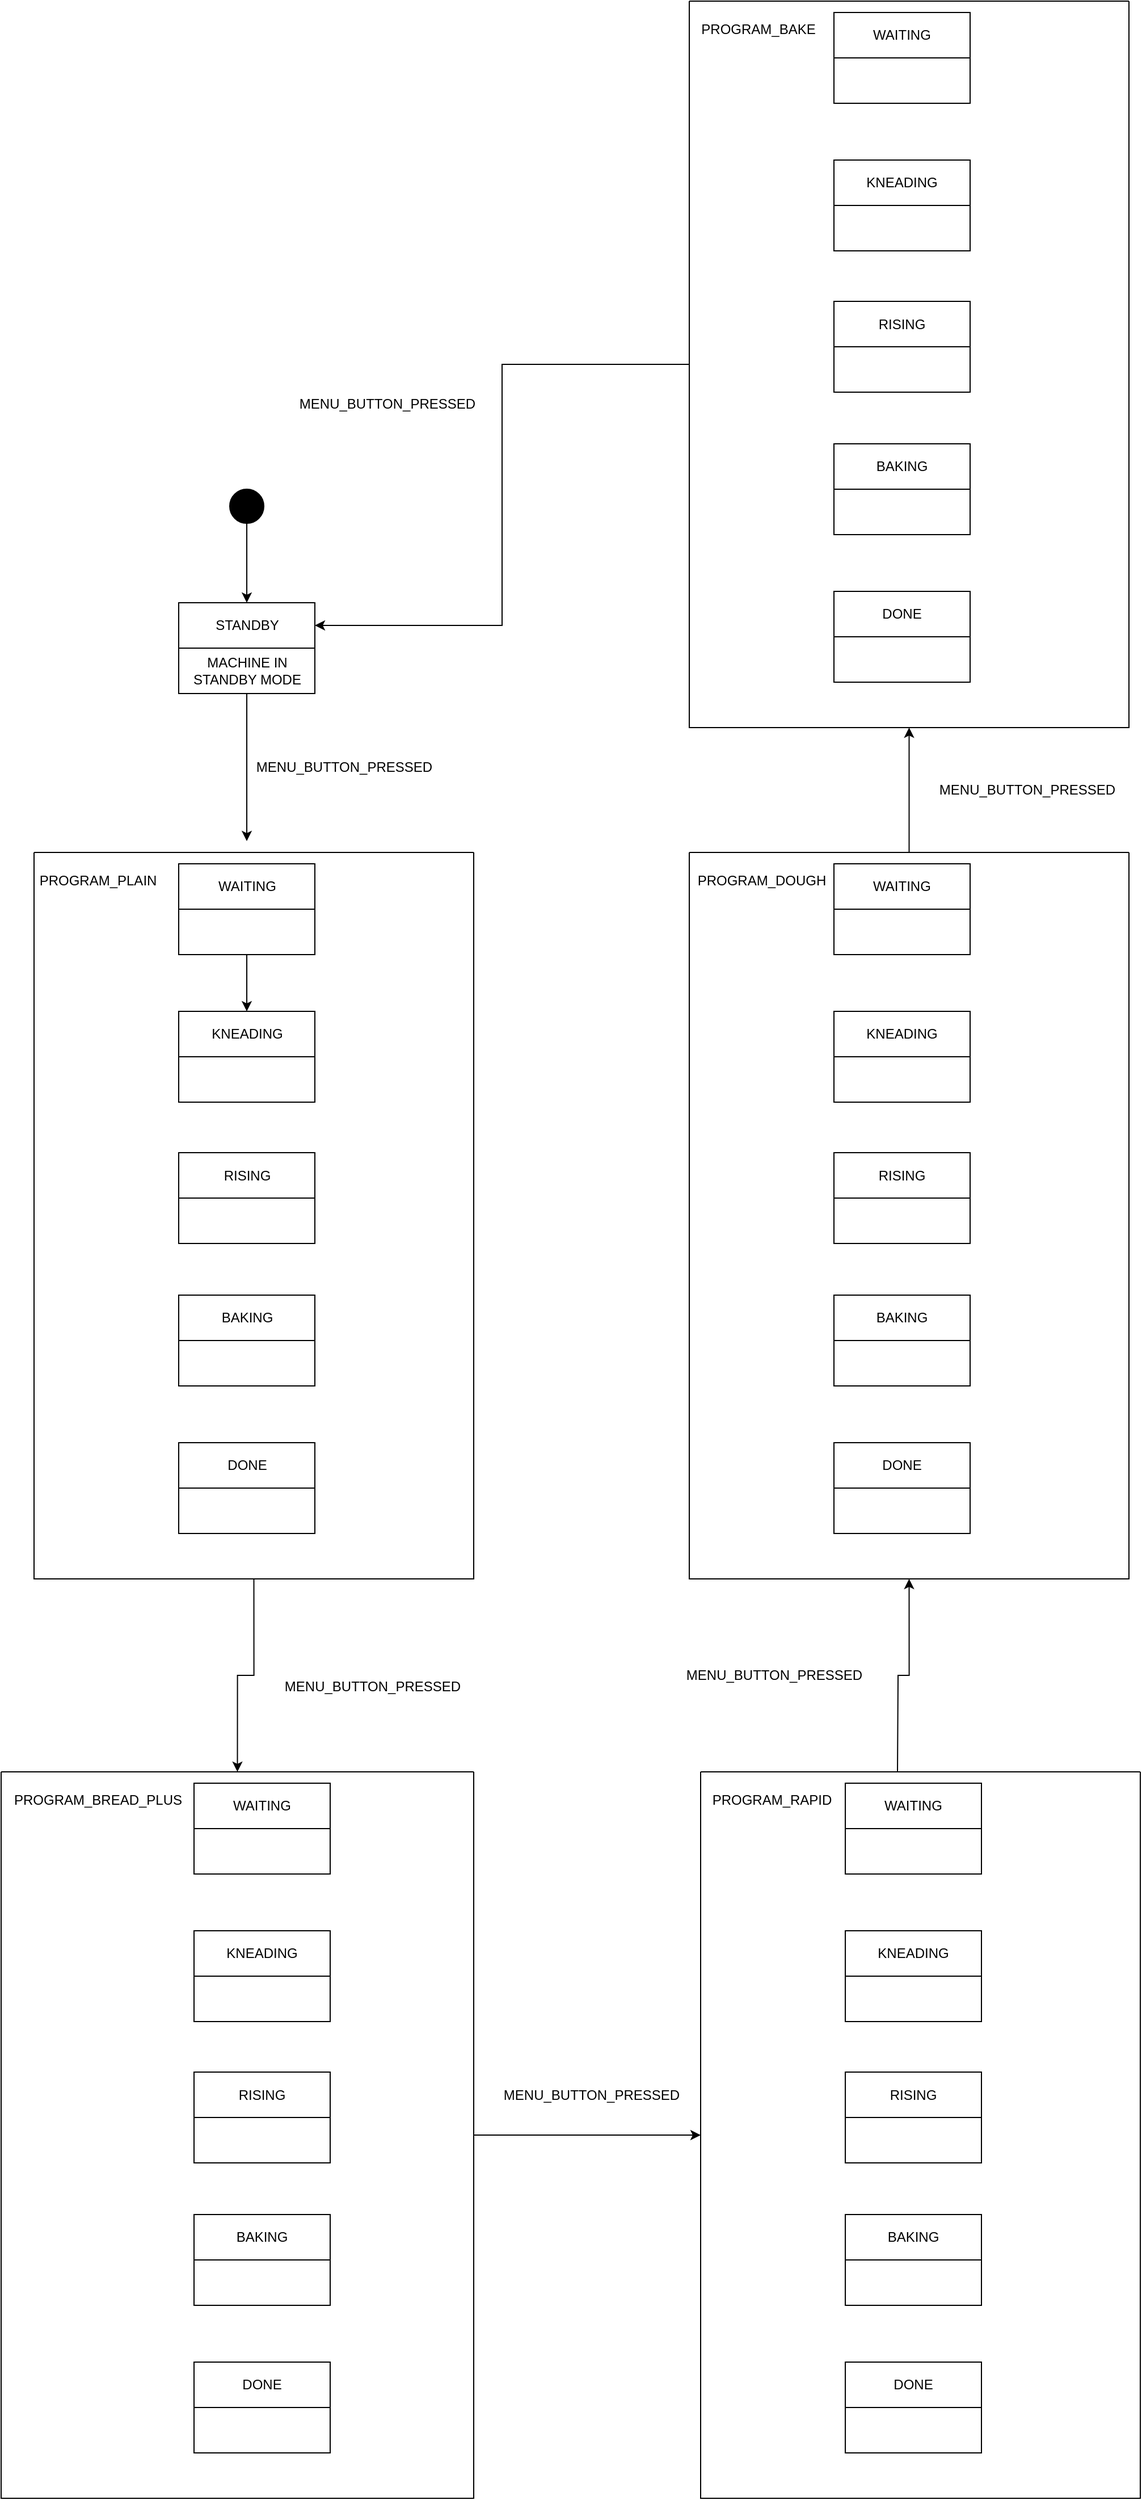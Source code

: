 <mxfile version="20.8.10" type="device"><diagram name="Pagina-1" id="tLsxebPHoMqLCGwJLSkC"><mxGraphModel dx="1500" dy="2068" grid="1" gridSize="10" guides="1" tooltips="1" connect="1" arrows="1" fold="1" page="1" pageScale="1" pageWidth="827" pageHeight="1169" math="0" shadow="0"><root><mxCell id="0"/><mxCell id="1" parent="0"/><mxCell id="akM67eb799XWZU168FPg-1" value="&lt;div&gt;STANDBY&lt;/div&gt;" style="rounded=0;whiteSpace=wrap;html=1;" vertex="1" parent="1"><mxGeometry x="806.5" y="-10" width="120" height="40" as="geometry"/></mxCell><mxCell id="akM67eb799XWZU168FPg-7" style="edgeStyle=orthogonalEdgeStyle;rounded=0;orthogonalLoop=1;jettySize=auto;html=1;exitX=0.5;exitY=1;exitDx=0;exitDy=0;entryX=0.5;entryY=0;entryDx=0;entryDy=0;" edge="1" parent="1" source="akM67eb799XWZU168FPg-2"><mxGeometry relative="1" as="geometry"><mxPoint x="866.5" y="200" as="targetPoint"/></mxGeometry></mxCell><mxCell id="akM67eb799XWZU168FPg-2" value="MACHINE IN STANDBY MODE" style="rounded=0;whiteSpace=wrap;html=1;" vertex="1" parent="1"><mxGeometry x="806.5" y="30" width="120" height="40" as="geometry"/></mxCell><mxCell id="akM67eb799XWZU168FPg-3" style="edgeStyle=orthogonalEdgeStyle;rounded=0;orthogonalLoop=1;jettySize=auto;html=1;" edge="1" parent="1" source="akM67eb799XWZU168FPg-4" target="akM67eb799XWZU168FPg-1"><mxGeometry relative="1" as="geometry"/></mxCell><mxCell id="akM67eb799XWZU168FPg-4" value="" style="ellipse;whiteSpace=wrap;html=1;aspect=fixed;fillColor=#000000;" vertex="1" parent="1"><mxGeometry x="851.5" y="-110" width="30" height="30" as="geometry"/></mxCell><mxCell id="akM67eb799XWZU168FPg-8" value="MENU_BUTTON_PRESSED" style="text;html=1;align=center;verticalAlign=middle;resizable=0;points=[];autosize=1;strokeColor=none;fillColor=none;" vertex="1" parent="1"><mxGeometry x="861.5" y="120" width="180" height="30" as="geometry"/></mxCell><mxCell id="akM67eb799XWZU168FPg-72" style="edgeStyle=orthogonalEdgeStyle;rounded=0;orthogonalLoop=1;jettySize=auto;html=1;exitX=0.5;exitY=1;exitDx=0;exitDy=0;entryX=0.5;entryY=0;entryDx=0;entryDy=0;" edge="1" parent="1" source="akM67eb799XWZU168FPg-12" target="akM67eb799XWZU168FPg-24"><mxGeometry relative="1" as="geometry"/></mxCell><mxCell id="akM67eb799XWZU168FPg-12" value="" style="swimlane;startSize=0;" vertex="1" parent="1"><mxGeometry x="679" y="210" width="387.5" height="640" as="geometry"/></mxCell><mxCell id="akM67eb799XWZU168FPg-10" value="PROGRAM_PLAIN" style="text;html=1;align=center;verticalAlign=middle;resizable=0;points=[];autosize=1;strokeColor=none;fillColor=none;" vertex="1" parent="akM67eb799XWZU168FPg-12"><mxGeometry x="-9" y="10" width="130" height="30" as="geometry"/></mxCell><mxCell id="akM67eb799XWZU168FPg-13" value="WAITING" style="rounded=0;whiteSpace=wrap;html=1;" vertex="1" parent="akM67eb799XWZU168FPg-12"><mxGeometry x="127.5" y="10" width="120" height="40" as="geometry"/></mxCell><mxCell id="akM67eb799XWZU168FPg-84" style="edgeStyle=orthogonalEdgeStyle;rounded=0;orthogonalLoop=1;jettySize=auto;html=1;exitX=0.5;exitY=1;exitDx=0;exitDy=0;entryX=0.5;entryY=0;entryDx=0;entryDy=0;" edge="1" parent="akM67eb799XWZU168FPg-12" source="akM67eb799XWZU168FPg-15" target="akM67eb799XWZU168FPg-16"><mxGeometry relative="1" as="geometry"/></mxCell><mxCell id="akM67eb799XWZU168FPg-15" value="" style="rounded=0;whiteSpace=wrap;html=1;" vertex="1" parent="akM67eb799XWZU168FPg-12"><mxGeometry x="127.5" y="50" width="120" height="40" as="geometry"/></mxCell><mxCell id="akM67eb799XWZU168FPg-16" value="KNEADING" style="rounded=0;whiteSpace=wrap;html=1;" vertex="1" parent="akM67eb799XWZU168FPg-12"><mxGeometry x="127.5" y="140" width="120" height="40" as="geometry"/></mxCell><mxCell id="akM67eb799XWZU168FPg-17" value="" style="rounded=0;whiteSpace=wrap;html=1;" vertex="1" parent="akM67eb799XWZU168FPg-12"><mxGeometry x="127.5" y="180" width="120" height="40" as="geometry"/></mxCell><mxCell id="akM67eb799XWZU168FPg-18" value="RISING" style="rounded=0;whiteSpace=wrap;html=1;" vertex="1" parent="akM67eb799XWZU168FPg-12"><mxGeometry x="127.5" y="264.5" width="120" height="40" as="geometry"/></mxCell><mxCell id="akM67eb799XWZU168FPg-19" value="" style="rounded=0;whiteSpace=wrap;html=1;" vertex="1" parent="akM67eb799XWZU168FPg-12"><mxGeometry x="127.5" y="304.5" width="120" height="40" as="geometry"/></mxCell><mxCell id="akM67eb799XWZU168FPg-20" value="BAKING" style="rounded=0;whiteSpace=wrap;html=1;" vertex="1" parent="akM67eb799XWZU168FPg-12"><mxGeometry x="127.5" y="390" width="120" height="40" as="geometry"/></mxCell><mxCell id="akM67eb799XWZU168FPg-21" value="" style="rounded=0;whiteSpace=wrap;html=1;" vertex="1" parent="akM67eb799XWZU168FPg-12"><mxGeometry x="127.5" y="430" width="120" height="40" as="geometry"/></mxCell><mxCell id="akM67eb799XWZU168FPg-22" value="DONE" style="rounded=0;whiteSpace=wrap;html=1;" vertex="1" parent="akM67eb799XWZU168FPg-12"><mxGeometry x="127.5" y="520" width="120" height="40" as="geometry"/></mxCell><mxCell id="akM67eb799XWZU168FPg-23" value="" style="rounded=0;whiteSpace=wrap;html=1;" vertex="1" parent="akM67eb799XWZU168FPg-12"><mxGeometry x="127.5" y="560" width="120" height="40" as="geometry"/></mxCell><mxCell id="akM67eb799XWZU168FPg-74" style="edgeStyle=orthogonalEdgeStyle;rounded=0;orthogonalLoop=1;jettySize=auto;html=1;exitX=1;exitY=0.5;exitDx=0;exitDy=0;entryX=0;entryY=0.5;entryDx=0;entryDy=0;" edge="1" parent="1" source="akM67eb799XWZU168FPg-24" target="akM67eb799XWZU168FPg-36"><mxGeometry relative="1" as="geometry"/></mxCell><mxCell id="akM67eb799XWZU168FPg-24" value="" style="swimlane;startSize=0;" vertex="1" parent="1"><mxGeometry x="650" y="1020" width="416.5" height="640" as="geometry"/></mxCell><mxCell id="akM67eb799XWZU168FPg-26" value="WAITING" style="rounded=0;whiteSpace=wrap;html=1;" vertex="1" parent="akM67eb799XWZU168FPg-24"><mxGeometry x="170" y="10" width="120" height="40" as="geometry"/></mxCell><mxCell id="akM67eb799XWZU168FPg-27" value="" style="rounded=0;whiteSpace=wrap;html=1;" vertex="1" parent="akM67eb799XWZU168FPg-24"><mxGeometry x="170" y="50" width="120" height="40" as="geometry"/></mxCell><mxCell id="akM67eb799XWZU168FPg-28" value="KNEADING" style="rounded=0;whiteSpace=wrap;html=1;" vertex="1" parent="akM67eb799XWZU168FPg-24"><mxGeometry x="170" y="140" width="120" height="40" as="geometry"/></mxCell><mxCell id="akM67eb799XWZU168FPg-29" value="" style="rounded=0;whiteSpace=wrap;html=1;" vertex="1" parent="akM67eb799XWZU168FPg-24"><mxGeometry x="170" y="180" width="120" height="40" as="geometry"/></mxCell><mxCell id="akM67eb799XWZU168FPg-30" value="RISING" style="rounded=0;whiteSpace=wrap;html=1;" vertex="1" parent="akM67eb799XWZU168FPg-24"><mxGeometry x="170" y="264.5" width="120" height="40" as="geometry"/></mxCell><mxCell id="akM67eb799XWZU168FPg-31" value="" style="rounded=0;whiteSpace=wrap;html=1;" vertex="1" parent="akM67eb799XWZU168FPg-24"><mxGeometry x="170" y="304.5" width="120" height="40" as="geometry"/></mxCell><mxCell id="akM67eb799XWZU168FPg-32" value="BAKING" style="rounded=0;whiteSpace=wrap;html=1;" vertex="1" parent="akM67eb799XWZU168FPg-24"><mxGeometry x="170" y="390" width="120" height="40" as="geometry"/></mxCell><mxCell id="akM67eb799XWZU168FPg-33" value="" style="rounded=0;whiteSpace=wrap;html=1;" vertex="1" parent="akM67eb799XWZU168FPg-24"><mxGeometry x="170" y="430" width="120" height="40" as="geometry"/></mxCell><mxCell id="akM67eb799XWZU168FPg-34" value="DONE" style="rounded=0;whiteSpace=wrap;html=1;" vertex="1" parent="akM67eb799XWZU168FPg-24"><mxGeometry x="170" y="520" width="120" height="40" as="geometry"/></mxCell><mxCell id="akM67eb799XWZU168FPg-35" value="" style="rounded=0;whiteSpace=wrap;html=1;" vertex="1" parent="akM67eb799XWZU168FPg-24"><mxGeometry x="170" y="560" width="120" height="40" as="geometry"/></mxCell><mxCell id="akM67eb799XWZU168FPg-25" value="PROGRAM_BREAD_PLUS" style="text;html=1;align=center;verticalAlign=middle;resizable=0;points=[];autosize=1;strokeColor=none;fillColor=none;" vertex="1" parent="akM67eb799XWZU168FPg-24"><mxGeometry y="10" width="170" height="30" as="geometry"/></mxCell><mxCell id="akM67eb799XWZU168FPg-76" style="edgeStyle=orthogonalEdgeStyle;rounded=0;orthogonalLoop=1;jettySize=auto;html=1;entryX=0.5;entryY=1;entryDx=0;entryDy=0;" edge="1" parent="1" target="akM67eb799XWZU168FPg-48"><mxGeometry relative="1" as="geometry"><mxPoint x="1440" y="1020" as="sourcePoint"/></mxGeometry></mxCell><mxCell id="akM67eb799XWZU168FPg-36" value="" style="swimlane;startSize=0;" vertex="1" parent="1"><mxGeometry x="1266.5" y="1020" width="387.5" height="640" as="geometry"/></mxCell><mxCell id="akM67eb799XWZU168FPg-37" value="PROGRAM_RAPID" style="text;html=1;align=center;verticalAlign=middle;resizable=0;points=[];autosize=1;strokeColor=none;fillColor=none;" vertex="1" parent="akM67eb799XWZU168FPg-36"><mxGeometry x="-2.5" y="10" width="130" height="30" as="geometry"/></mxCell><mxCell id="akM67eb799XWZU168FPg-38" value="WAITING" style="rounded=0;whiteSpace=wrap;html=1;" vertex="1" parent="akM67eb799XWZU168FPg-36"><mxGeometry x="127.5" y="10" width="120" height="40" as="geometry"/></mxCell><mxCell id="akM67eb799XWZU168FPg-39" value="" style="rounded=0;whiteSpace=wrap;html=1;" vertex="1" parent="akM67eb799XWZU168FPg-36"><mxGeometry x="127.5" y="50" width="120" height="40" as="geometry"/></mxCell><mxCell id="akM67eb799XWZU168FPg-40" value="KNEADING" style="rounded=0;whiteSpace=wrap;html=1;" vertex="1" parent="akM67eb799XWZU168FPg-36"><mxGeometry x="127.5" y="140" width="120" height="40" as="geometry"/></mxCell><mxCell id="akM67eb799XWZU168FPg-41" value="" style="rounded=0;whiteSpace=wrap;html=1;" vertex="1" parent="akM67eb799XWZU168FPg-36"><mxGeometry x="127.5" y="180" width="120" height="40" as="geometry"/></mxCell><mxCell id="akM67eb799XWZU168FPg-42" value="RISING" style="rounded=0;whiteSpace=wrap;html=1;" vertex="1" parent="akM67eb799XWZU168FPg-36"><mxGeometry x="127.5" y="264.5" width="120" height="40" as="geometry"/></mxCell><mxCell id="akM67eb799XWZU168FPg-43" value="" style="rounded=0;whiteSpace=wrap;html=1;" vertex="1" parent="akM67eb799XWZU168FPg-36"><mxGeometry x="127.5" y="304.5" width="120" height="40" as="geometry"/></mxCell><mxCell id="akM67eb799XWZU168FPg-44" value="BAKING" style="rounded=0;whiteSpace=wrap;html=1;" vertex="1" parent="akM67eb799XWZU168FPg-36"><mxGeometry x="127.5" y="390" width="120" height="40" as="geometry"/></mxCell><mxCell id="akM67eb799XWZU168FPg-45" value="" style="rounded=0;whiteSpace=wrap;html=1;" vertex="1" parent="akM67eb799XWZU168FPg-36"><mxGeometry x="127.5" y="430" width="120" height="40" as="geometry"/></mxCell><mxCell id="akM67eb799XWZU168FPg-46" value="DONE" style="rounded=0;whiteSpace=wrap;html=1;" vertex="1" parent="akM67eb799XWZU168FPg-36"><mxGeometry x="127.5" y="520" width="120" height="40" as="geometry"/></mxCell><mxCell id="akM67eb799XWZU168FPg-47" value="" style="rounded=0;whiteSpace=wrap;html=1;" vertex="1" parent="akM67eb799XWZU168FPg-36"><mxGeometry x="127.5" y="560" width="120" height="40" as="geometry"/></mxCell><mxCell id="akM67eb799XWZU168FPg-79" style="edgeStyle=orthogonalEdgeStyle;rounded=0;orthogonalLoop=1;jettySize=auto;html=1;exitX=0.5;exitY=0;exitDx=0;exitDy=0;entryX=0.5;entryY=1;entryDx=0;entryDy=0;" edge="1" parent="1" source="akM67eb799XWZU168FPg-48" target="akM67eb799XWZU168FPg-60"><mxGeometry relative="1" as="geometry"/></mxCell><mxCell id="akM67eb799XWZU168FPg-48" value="" style="swimlane;startSize=0;" vertex="1" parent="1"><mxGeometry x="1256.5" y="210" width="387.5" height="640" as="geometry"/></mxCell><mxCell id="akM67eb799XWZU168FPg-49" value="PROGRAM_DOUGH" style="text;html=1;align=center;verticalAlign=middle;resizable=0;points=[];autosize=1;strokeColor=none;fillColor=none;" vertex="1" parent="akM67eb799XWZU168FPg-48"><mxGeometry x="-6.5" y="10" width="140" height="30" as="geometry"/></mxCell><mxCell id="akM67eb799XWZU168FPg-50" value="WAITING" style="rounded=0;whiteSpace=wrap;html=1;" vertex="1" parent="akM67eb799XWZU168FPg-48"><mxGeometry x="127.5" y="10" width="120" height="40" as="geometry"/></mxCell><mxCell id="akM67eb799XWZU168FPg-51" value="" style="rounded=0;whiteSpace=wrap;html=1;" vertex="1" parent="akM67eb799XWZU168FPg-48"><mxGeometry x="127.5" y="50" width="120" height="40" as="geometry"/></mxCell><mxCell id="akM67eb799XWZU168FPg-52" value="KNEADING" style="rounded=0;whiteSpace=wrap;html=1;" vertex="1" parent="akM67eb799XWZU168FPg-48"><mxGeometry x="127.5" y="140" width="120" height="40" as="geometry"/></mxCell><mxCell id="akM67eb799XWZU168FPg-53" value="" style="rounded=0;whiteSpace=wrap;html=1;" vertex="1" parent="akM67eb799XWZU168FPg-48"><mxGeometry x="127.5" y="180" width="120" height="40" as="geometry"/></mxCell><mxCell id="akM67eb799XWZU168FPg-54" value="RISING" style="rounded=0;whiteSpace=wrap;html=1;" vertex="1" parent="akM67eb799XWZU168FPg-48"><mxGeometry x="127.5" y="264.5" width="120" height="40" as="geometry"/></mxCell><mxCell id="akM67eb799XWZU168FPg-55" value="" style="rounded=0;whiteSpace=wrap;html=1;" vertex="1" parent="akM67eb799XWZU168FPg-48"><mxGeometry x="127.5" y="304.5" width="120" height="40" as="geometry"/></mxCell><mxCell id="akM67eb799XWZU168FPg-56" value="BAKING" style="rounded=0;whiteSpace=wrap;html=1;" vertex="1" parent="akM67eb799XWZU168FPg-48"><mxGeometry x="127.5" y="390" width="120" height="40" as="geometry"/></mxCell><mxCell id="akM67eb799XWZU168FPg-57" value="" style="rounded=0;whiteSpace=wrap;html=1;" vertex="1" parent="akM67eb799XWZU168FPg-48"><mxGeometry x="127.5" y="430" width="120" height="40" as="geometry"/></mxCell><mxCell id="akM67eb799XWZU168FPg-58" value="DONE" style="rounded=0;whiteSpace=wrap;html=1;" vertex="1" parent="akM67eb799XWZU168FPg-48"><mxGeometry x="127.5" y="520" width="120" height="40" as="geometry"/></mxCell><mxCell id="akM67eb799XWZU168FPg-59" value="" style="rounded=0;whiteSpace=wrap;html=1;" vertex="1" parent="akM67eb799XWZU168FPg-48"><mxGeometry x="127.5" y="560" width="120" height="40" as="geometry"/></mxCell><mxCell id="akM67eb799XWZU168FPg-82" style="edgeStyle=orthogonalEdgeStyle;rounded=0;orthogonalLoop=1;jettySize=auto;html=1;exitX=0;exitY=0.5;exitDx=0;exitDy=0;entryX=1;entryY=0.5;entryDx=0;entryDy=0;" edge="1" parent="1" source="akM67eb799XWZU168FPg-60" target="akM67eb799XWZU168FPg-1"><mxGeometry relative="1" as="geometry"/></mxCell><mxCell id="akM67eb799XWZU168FPg-60" value="" style="swimlane;startSize=0;" vertex="1" parent="1"><mxGeometry x="1256.5" y="-540" width="387.5" height="640" as="geometry"/></mxCell><mxCell id="akM67eb799XWZU168FPg-61" value="PROGRAM_BAKE" style="text;html=1;align=center;verticalAlign=middle;resizable=0;points=[];autosize=1;strokeColor=none;fillColor=none;" vertex="1" parent="akM67eb799XWZU168FPg-60"><mxGeometry y="10" width="120" height="30" as="geometry"/></mxCell><mxCell id="akM67eb799XWZU168FPg-62" value="WAITING" style="rounded=0;whiteSpace=wrap;html=1;" vertex="1" parent="akM67eb799XWZU168FPg-60"><mxGeometry x="127.5" y="10" width="120" height="40" as="geometry"/></mxCell><mxCell id="akM67eb799XWZU168FPg-63" value="" style="rounded=0;whiteSpace=wrap;html=1;" vertex="1" parent="akM67eb799XWZU168FPg-60"><mxGeometry x="127.5" y="50" width="120" height="40" as="geometry"/></mxCell><mxCell id="akM67eb799XWZU168FPg-64" value="KNEADING" style="rounded=0;whiteSpace=wrap;html=1;" vertex="1" parent="akM67eb799XWZU168FPg-60"><mxGeometry x="127.5" y="140" width="120" height="40" as="geometry"/></mxCell><mxCell id="akM67eb799XWZU168FPg-65" value="" style="rounded=0;whiteSpace=wrap;html=1;" vertex="1" parent="akM67eb799XWZU168FPg-60"><mxGeometry x="127.5" y="180" width="120" height="40" as="geometry"/></mxCell><mxCell id="akM67eb799XWZU168FPg-66" value="RISING" style="rounded=0;whiteSpace=wrap;html=1;" vertex="1" parent="akM67eb799XWZU168FPg-60"><mxGeometry x="127.5" y="264.5" width="120" height="40" as="geometry"/></mxCell><mxCell id="akM67eb799XWZU168FPg-67" value="" style="rounded=0;whiteSpace=wrap;html=1;" vertex="1" parent="akM67eb799XWZU168FPg-60"><mxGeometry x="127.5" y="304.5" width="120" height="40" as="geometry"/></mxCell><mxCell id="akM67eb799XWZU168FPg-68" value="BAKING" style="rounded=0;whiteSpace=wrap;html=1;" vertex="1" parent="akM67eb799XWZU168FPg-60"><mxGeometry x="127.5" y="390" width="120" height="40" as="geometry"/></mxCell><mxCell id="akM67eb799XWZU168FPg-69" value="" style="rounded=0;whiteSpace=wrap;html=1;" vertex="1" parent="akM67eb799XWZU168FPg-60"><mxGeometry x="127.5" y="430" width="120" height="40" as="geometry"/></mxCell><mxCell id="akM67eb799XWZU168FPg-70" value="DONE" style="rounded=0;whiteSpace=wrap;html=1;" vertex="1" parent="akM67eb799XWZU168FPg-60"><mxGeometry x="127.5" y="520" width="120" height="40" as="geometry"/></mxCell><mxCell id="akM67eb799XWZU168FPg-71" value="" style="rounded=0;whiteSpace=wrap;html=1;" vertex="1" parent="akM67eb799XWZU168FPg-60"><mxGeometry x="127.5" y="560" width="120" height="40" as="geometry"/></mxCell><mxCell id="akM67eb799XWZU168FPg-87" value="MENU_BUTTON_PRESSED" style="text;html=1;align=center;verticalAlign=middle;resizable=0;points=[];autosize=1;strokeColor=none;fillColor=none;" vertex="1" parent="1"><mxGeometry x="900" y="-200" width="180" height="30" as="geometry"/></mxCell><mxCell id="akM67eb799XWZU168FPg-88" value="MENU_BUTTON_PRESSED" style="text;html=1;align=center;verticalAlign=middle;resizable=0;points=[];autosize=1;strokeColor=none;fillColor=none;" vertex="1" parent="1"><mxGeometry x="1464" y="140" width="180" height="30" as="geometry"/></mxCell><mxCell id="akM67eb799XWZU168FPg-89" value="MENU_BUTTON_PRESSED" style="text;html=1;align=center;verticalAlign=middle;resizable=0;points=[];autosize=1;strokeColor=none;fillColor=none;" vertex="1" parent="1"><mxGeometry x="886.5" y="930" width="180" height="30" as="geometry"/></mxCell><mxCell id="akM67eb799XWZU168FPg-90" value="MENU_BUTTON_PRESSED" style="text;html=1;align=center;verticalAlign=middle;resizable=0;points=[];autosize=1;strokeColor=none;fillColor=none;" vertex="1" parent="1"><mxGeometry x="1241" y="920" width="180" height="30" as="geometry"/></mxCell><mxCell id="akM67eb799XWZU168FPg-91" value="MENU_BUTTON_PRESSED" style="text;html=1;align=center;verticalAlign=middle;resizable=0;points=[];autosize=1;strokeColor=none;fillColor=none;" vertex="1" parent="1"><mxGeometry x="1080" y="1290" width="180" height="30" as="geometry"/></mxCell></root></mxGraphModel></diagram></mxfile>